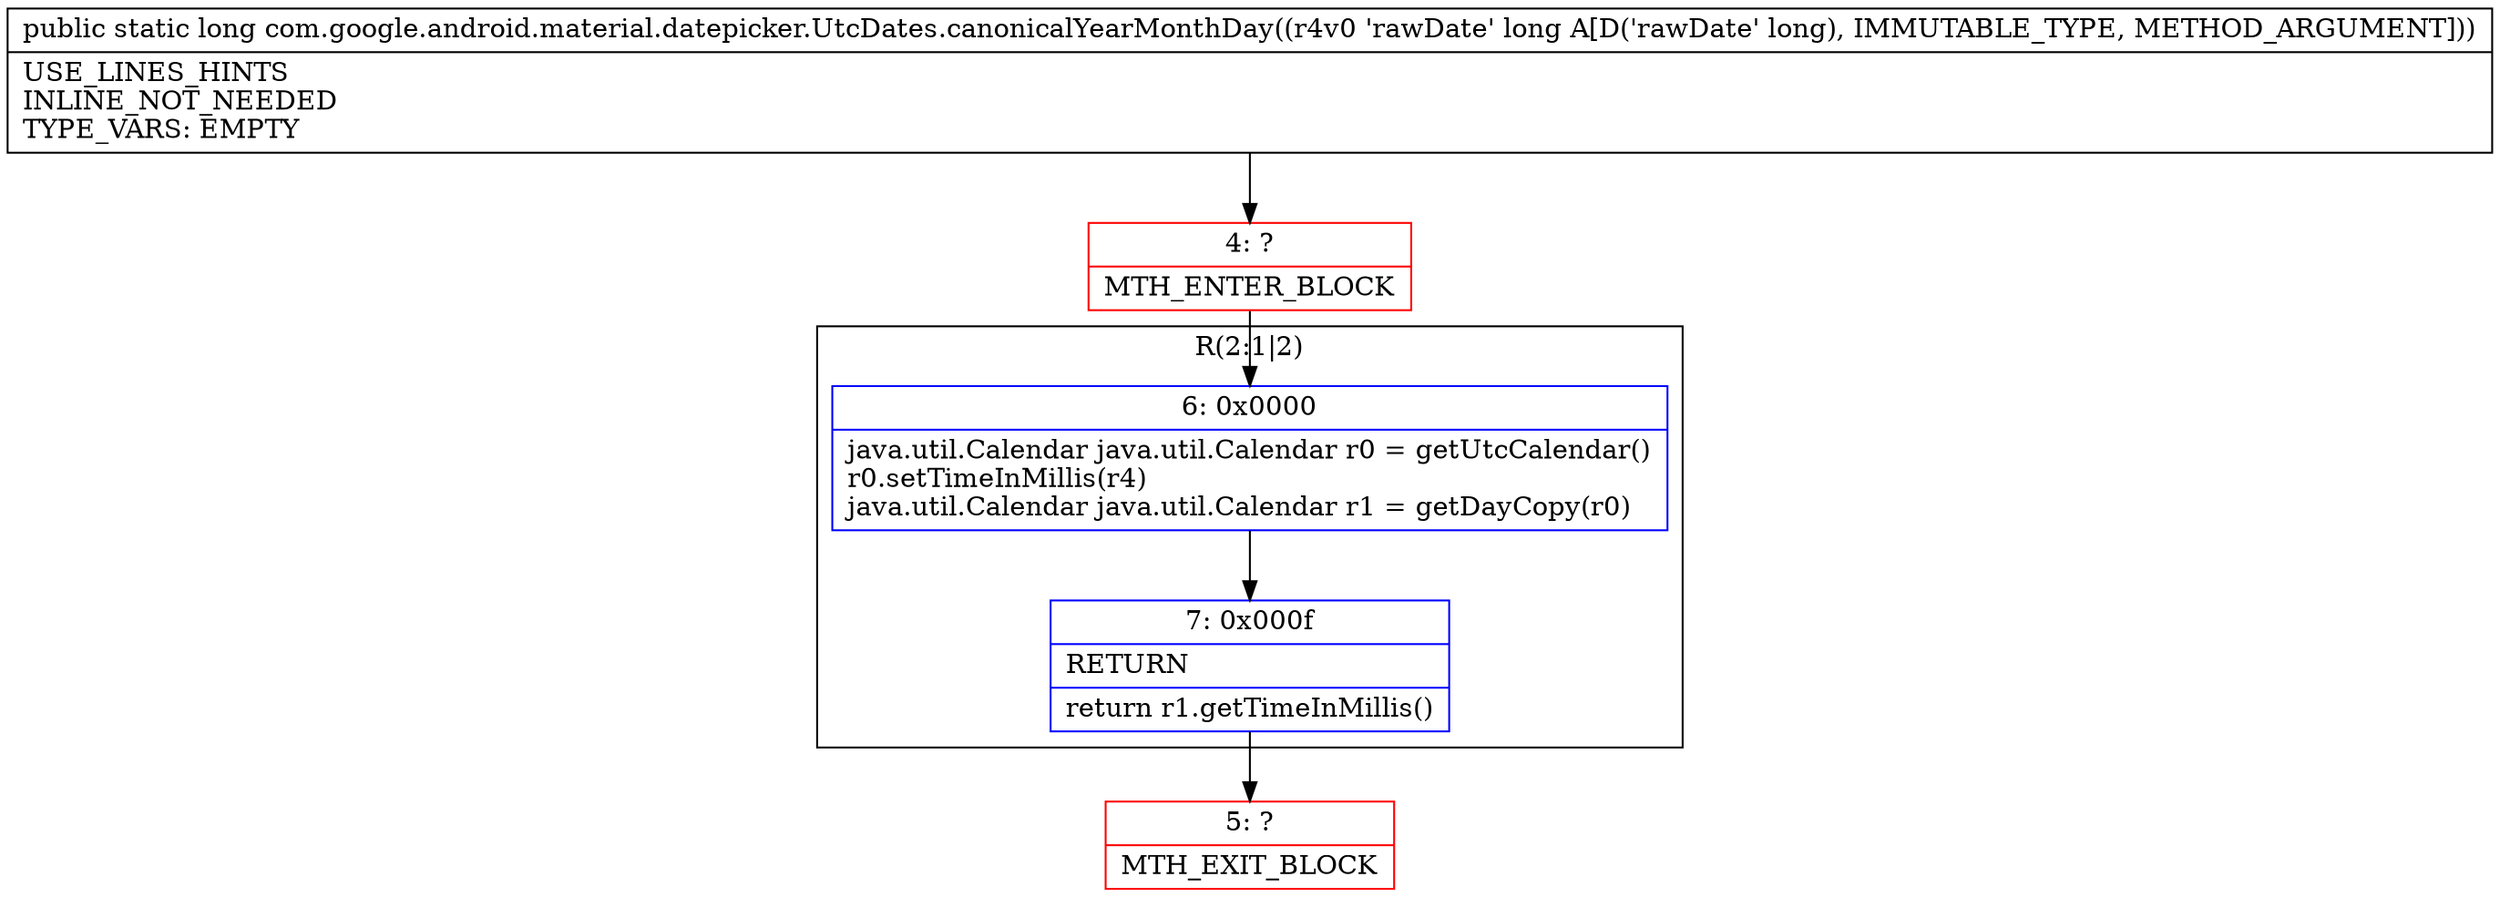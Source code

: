 digraph "CFG forcom.google.android.material.datepicker.UtcDates.canonicalYearMonthDay(J)J" {
subgraph cluster_Region_468020325 {
label = "R(2:1|2)";
node [shape=record,color=blue];
Node_6 [shape=record,label="{6\:\ 0x0000|java.util.Calendar java.util.Calendar r0 = getUtcCalendar()\lr0.setTimeInMillis(r4)\ljava.util.Calendar java.util.Calendar r1 = getDayCopy(r0)\l}"];
Node_7 [shape=record,label="{7\:\ 0x000f|RETURN\l|return r1.getTimeInMillis()\l}"];
}
Node_4 [shape=record,color=red,label="{4\:\ ?|MTH_ENTER_BLOCK\l}"];
Node_5 [shape=record,color=red,label="{5\:\ ?|MTH_EXIT_BLOCK\l}"];
MethodNode[shape=record,label="{public static long com.google.android.material.datepicker.UtcDates.canonicalYearMonthDay((r4v0 'rawDate' long A[D('rawDate' long), IMMUTABLE_TYPE, METHOD_ARGUMENT]))  | USE_LINES_HINTS\lINLINE_NOT_NEEDED\lTYPE_VARS: EMPTY\l}"];
MethodNode -> Node_4;Node_6 -> Node_7;
Node_7 -> Node_5;
Node_4 -> Node_6;
}

